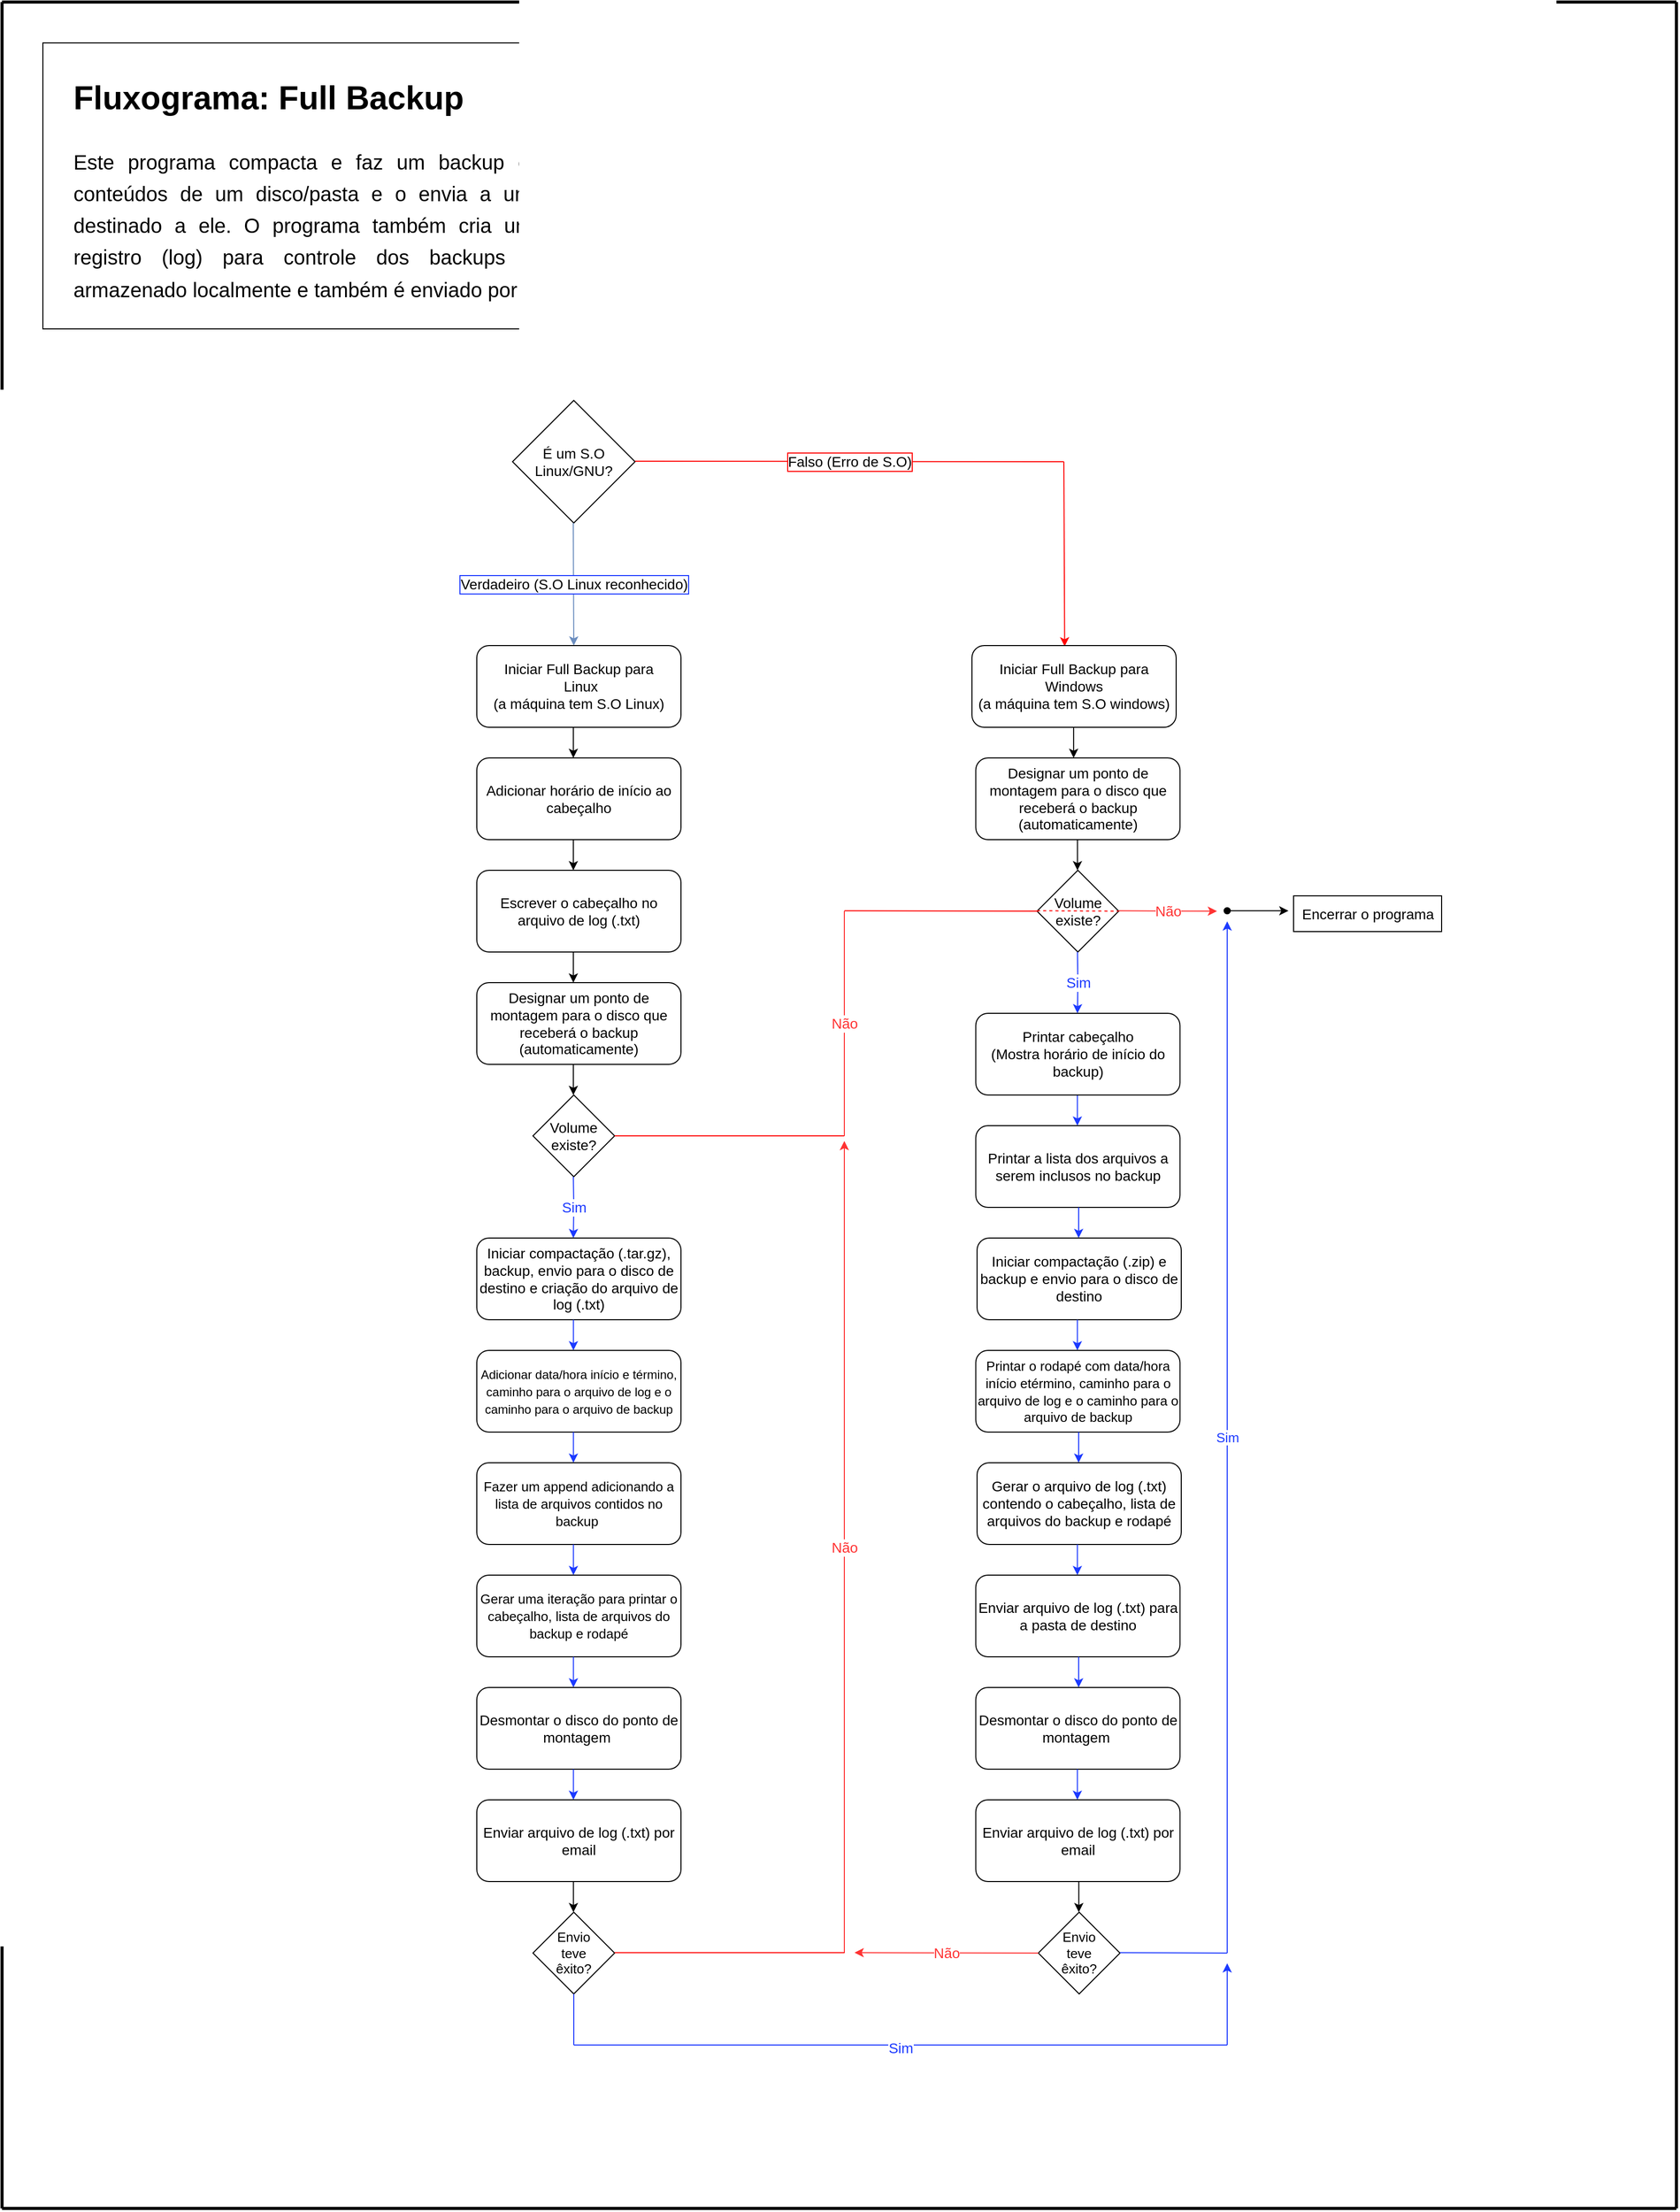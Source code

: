 <mxfile version="16.2.2" type="github">
  <diagram name="Page-1" id="74e2e168-ea6b-b213-b513-2b3c1d86103e">
    <mxGraphModel dx="3282.75" dy="1937" grid="1" gridSize="10" guides="1" tooltips="1" connect="1" arrows="1" fold="1" page="1" pageScale="0.25" pageWidth="827" pageHeight="1169" background="none" math="0" shadow="0">
      <root>
        <mxCell id="0" />
        <mxCell id="1" parent="0" />
        <mxCell id="8A1LIVAIMTnsmKy0dJs--10" value="" style="rhombus;whiteSpace=wrap;html=1;fontSize=14;movable=1;resizable=1;rotatable=1;deletable=1;editable=1;connectable=1;" parent="1" vertex="1">
          <mxGeometry x="-1180" y="-690" width="120" height="120" as="geometry" />
        </mxCell>
        <mxCell id="8A1LIVAIMTnsmKy0dJs--11" value="É um S.O Linux/GNU?" style="text;html=1;strokeColor=none;fillColor=none;align=center;verticalAlign=middle;whiteSpace=wrap;rounded=0;fontSize=14;movable=1;resizable=1;rotatable=1;deletable=1;editable=1;connectable=1;" parent="1" vertex="1">
          <mxGeometry x="-1150" y="-645" width="60" height="30" as="geometry" />
        </mxCell>
        <mxCell id="8A1LIVAIMTnsmKy0dJs--12" value="" style="endArrow=none;html=1;rounded=0;fontSize=14;endFill=0;fillColor=#f8cecc;strokeColor=#FF0000;movable=1;resizable=1;rotatable=1;deletable=1;editable=1;connectable=1;" parent="1" edge="1">
          <mxGeometry relative="1" as="geometry">
            <mxPoint x="-1060" y="-630.5" as="sourcePoint" />
            <mxPoint x="-640" y="-630" as="targetPoint" />
          </mxGeometry>
        </mxCell>
        <mxCell id="8A1LIVAIMTnsmKy0dJs--13" value="Falso (Erro de S.O)" style="edgeLabel;resizable=1;html=1;align=center;verticalAlign=middle;fontSize=14;labelBorderColor=#FF0000;spacingTop=0;spacingBottom=0;spacingLeft=0;movable=1;rotatable=1;deletable=1;editable=1;connectable=1;" parent="8A1LIVAIMTnsmKy0dJs--12" connectable="0" vertex="1">
          <mxGeometry relative="1" as="geometry" />
        </mxCell>
        <mxCell id="8A1LIVAIMTnsmKy0dJs--14" value="" style="endArrow=classic;html=1;rounded=0;fontSize=14;fillColor=#dae8fc;strokeColor=#6c8ebf;movable=1;resizable=1;rotatable=1;deletable=1;editable=1;connectable=1;" parent="1" edge="1">
          <mxGeometry relative="1" as="geometry">
            <mxPoint x="-1120.5" y="-570" as="sourcePoint" />
            <mxPoint x="-1120" y="-450" as="targetPoint" />
          </mxGeometry>
        </mxCell>
        <mxCell id="8A1LIVAIMTnsmKy0dJs--15" value="Verdadeiro (S.O Linux reconhecido)" style="edgeLabel;resizable=1;html=1;align=center;verticalAlign=middle;fontSize=14;labelBorderColor=#1C3AFF;spacingTop=0;spacing=3;movable=1;rotatable=1;deletable=1;editable=1;connectable=1;" parent="8A1LIVAIMTnsmKy0dJs--14" connectable="0" vertex="1">
          <mxGeometry relative="1" as="geometry" />
        </mxCell>
        <mxCell id="8A1LIVAIMTnsmKy0dJs--16" value="" style="endArrow=classic;html=1;rounded=0;fontSize=14;strokeColor=#FF0000;entryX=0.454;entryY=0.01;entryDx=0;entryDy=0;entryPerimeter=0;movable=1;resizable=1;rotatable=1;deletable=1;editable=1;connectable=1;" parent="1" target="8A1LIVAIMTnsmKy0dJs--17" edge="1">
          <mxGeometry width="50" height="50" relative="1" as="geometry">
            <mxPoint x="-640" y="-630" as="sourcePoint" />
            <mxPoint x="-640" y="-510" as="targetPoint" />
          </mxGeometry>
        </mxCell>
        <mxCell id="8A1LIVAIMTnsmKy0dJs--17" value="" style="rounded=1;whiteSpace=wrap;html=1;labelBorderColor=#FF0000;fontSize=14;movable=1;resizable=1;rotatable=1;deletable=1;editable=1;connectable=1;" parent="1" vertex="1">
          <mxGeometry x="-730" y="-450" width="200" height="80" as="geometry" />
        </mxCell>
        <mxCell id="8A1LIVAIMTnsmKy0dJs--19" value="Iniciar Full Backup para Windows &lt;br&gt;(a máquina tem S.O windows)" style="text;html=1;strokeColor=none;fillColor=none;align=center;verticalAlign=middle;whiteSpace=wrap;rounded=0;labelBorderColor=none;fontSize=14;movable=1;resizable=1;rotatable=1;deletable=1;editable=1;connectable=1;" parent="1" vertex="1">
          <mxGeometry x="-730" y="-442.5" width="200" height="65" as="geometry" />
        </mxCell>
        <mxCell id="8A1LIVAIMTnsmKy0dJs--23" value="" style="rounded=1;whiteSpace=wrap;html=1;labelBorderColor=#FF0000;fontSize=14;movable=1;resizable=1;rotatable=1;deletable=1;editable=1;connectable=1;" parent="1" vertex="1">
          <mxGeometry x="-1215" y="-450" width="200" height="80" as="geometry" />
        </mxCell>
        <mxCell id="8A1LIVAIMTnsmKy0dJs--22" value="Iniciar Full Backup para&lt;br&gt;&amp;nbsp;Linux&lt;br&gt;(a máquina tem S.O Linux)" style="text;html=1;strokeColor=none;fillColor=none;align=center;verticalAlign=middle;whiteSpace=wrap;rounded=0;labelBorderColor=none;fontSize=14;movable=1;resizable=1;rotatable=1;deletable=1;editable=1;connectable=1;" parent="1" vertex="1">
          <mxGeometry x="-1230" y="-425" width="230" height="30" as="geometry" />
        </mxCell>
        <mxCell id="8A1LIVAIMTnsmKy0dJs--31" value="Volume existe?" style="rhombus;whiteSpace=wrap;html=1;labelBorderColor=none;fontSize=14;movable=1;resizable=1;rotatable=1;deletable=1;editable=1;connectable=1;" parent="1" vertex="1">
          <mxGeometry x="-666.25" y="-230" width="80" height="80" as="geometry" />
        </mxCell>
        <mxCell id="8A1LIVAIMTnsmKy0dJs--32" value="" style="endArrow=classic;html=1;rounded=0;fontSize=14;strokeColor=#1C3AFF;movable=1;resizable=1;rotatable=1;deletable=1;editable=1;connectable=1;" parent="1" edge="1">
          <mxGeometry width="50" height="50" relative="1" as="geometry">
            <mxPoint x="-626.75" y="-10" as="sourcePoint" />
            <mxPoint x="-626.75" y="20" as="targetPoint" />
          </mxGeometry>
        </mxCell>
        <mxCell id="8A1LIVAIMTnsmKy0dJs--37" value="" style="endArrow=classic;html=1;rounded=0;fontSize=14;strokeColor=#000000;fontColor=#FF0000;startArrow=oval;startFill=1;movable=1;resizable=1;rotatable=1;deletable=1;editable=1;connectable=1;" parent="1" edge="1">
          <mxGeometry width="50" height="50" relative="1" as="geometry">
            <mxPoint x="-480" y="-190.34" as="sourcePoint" />
            <mxPoint x="-420" y="-190.34" as="targetPoint" />
          </mxGeometry>
        </mxCell>
        <mxCell id="8A1LIVAIMTnsmKy0dJs--40" value="" style="rounded=0;whiteSpace=wrap;html=1;labelBorderColor=none;fontSize=14;fontColor=#FF0000;strokeColor=#000000;movable=1;resizable=1;rotatable=1;deletable=1;editable=1;connectable=1;" parent="1" vertex="1">
          <mxGeometry x="-415" y="-205" width="145" height="35" as="geometry" />
        </mxCell>
        <mxCell id="8A1LIVAIMTnsmKy0dJs--41" value="Encerrar o programa" style="text;html=1;strokeColor=none;fillColor=none;align=center;verticalAlign=middle;whiteSpace=wrap;rounded=0;labelBorderColor=none;fontSize=14;fontColor=#000000;movable=1;resizable=1;rotatable=1;deletable=1;editable=1;connectable=1;" parent="1" vertex="1">
          <mxGeometry x="-452.5" y="-205" width="220" height="35" as="geometry" />
        </mxCell>
        <mxCell id="8A1LIVAIMTnsmKy0dJs--42" value="&lt;span style=&quot;color: rgba(0 , 0 , 0 , 0) ; font-family: monospace ; font-size: 0px&quot;&gt;Dde&lt;/span&gt;" style="rounded=1;whiteSpace=wrap;html=1;labelBorderColor=none;fontSize=14;movable=1;resizable=1;rotatable=1;deletable=1;editable=1;connectable=1;" parent="1" vertex="1">
          <mxGeometry x="-726.25" y="-340" width="200" height="80" as="geometry" />
        </mxCell>
        <mxCell id="8A1LIVAIMTnsmKy0dJs--44" value="Designar um ponto de montagem para o disco que receberá o backup (automaticamente)" style="text;html=1;strokeColor=none;fillColor=none;align=center;verticalAlign=middle;whiteSpace=wrap;rounded=0;labelBorderColor=none;fontSize=14;fontColor=#000000;movable=1;resizable=1;rotatable=1;deletable=1;editable=1;connectable=1;" parent="1" vertex="1">
          <mxGeometry x="-721.25" y="-315" width="190" height="30" as="geometry" />
        </mxCell>
        <mxCell id="8A1LIVAIMTnsmKy0dJs--51" value="" style="endArrow=classic;html=1;rounded=0;fontSize=14;fontColor=#FF3333;strokeColor=#FF3333;movable=1;resizable=1;rotatable=1;deletable=1;editable=1;connectable=1;" parent="1" edge="1">
          <mxGeometry relative="1" as="geometry">
            <mxPoint x="-586.25" y="-190.34" as="sourcePoint" />
            <mxPoint x="-490" y="-190" as="targetPoint" />
            <Array as="points" />
          </mxGeometry>
        </mxCell>
        <mxCell id="8A1LIVAIMTnsmKy0dJs--52" value="Não" style="edgeLabel;resizable=1;html=1;align=center;verticalAlign=middle;labelBorderColor=none;fontSize=14;fontColor=#FF3333;strokeColor=#000000;movable=1;rotatable=1;deletable=1;editable=1;connectable=1;" parent="8A1LIVAIMTnsmKy0dJs--51" connectable="0" vertex="1">
          <mxGeometry relative="1" as="geometry" />
        </mxCell>
        <mxCell id="8A1LIVAIMTnsmKy0dJs--55" value="" style="endArrow=classic;html=1;rounded=0;fontSize=14;fontColor=#FF3333;strokeColor=#1C3AFF;movable=1;resizable=1;rotatable=1;deletable=1;editable=1;connectable=1;" parent="1" edge="1">
          <mxGeometry relative="1" as="geometry">
            <mxPoint x="-626.67" y="-150.0" as="sourcePoint" />
            <mxPoint x="-626.67" y="-90" as="targetPoint" />
            <Array as="points">
              <mxPoint x="-626.25" y="-120" />
            </Array>
          </mxGeometry>
        </mxCell>
        <mxCell id="8A1LIVAIMTnsmKy0dJs--56" value="&lt;font color=&quot;#1c3aff&quot;&gt;Sim&lt;/font&gt;" style="edgeLabel;resizable=1;html=1;align=center;verticalAlign=middle;labelBorderColor=none;fontSize=14;fontColor=#FF3333;strokeColor=#000000;movable=1;rotatable=1;deletable=1;editable=1;connectable=1;" parent="8A1LIVAIMTnsmKy0dJs--55" connectable="0" vertex="1">
          <mxGeometry relative="1" as="geometry" />
        </mxCell>
        <mxCell id="8A1LIVAIMTnsmKy0dJs--57" value="" style="rounded=1;whiteSpace=wrap;html=1;labelBorderColor=#FF0000;fontSize=14;movable=1;resizable=1;rotatable=1;deletable=1;editable=1;connectable=1;" parent="1" vertex="1">
          <mxGeometry x="-726.25" y="-90" width="200" height="80" as="geometry" />
        </mxCell>
        <mxCell id="8A1LIVAIMTnsmKy0dJs--58" value="Printar cabeçalho &lt;br&gt;(Mostra horário de início do backup)" style="text;html=1;strokeColor=none;fillColor=none;align=center;verticalAlign=middle;whiteSpace=wrap;rounded=0;labelBorderColor=none;fontSize=14;fontColor=#000000;movable=1;resizable=1;rotatable=1;deletable=1;editable=1;connectable=1;" parent="1" vertex="1">
          <mxGeometry x="-730" y="-65" width="207.5" height="30" as="geometry" />
        </mxCell>
        <mxCell id="8A1LIVAIMTnsmKy0dJs--59" value="" style="rounded=1;whiteSpace=wrap;html=1;labelBorderColor=#FF0000;fontSize=14;movable=1;resizable=1;rotatable=1;deletable=1;editable=1;connectable=1;" parent="1" vertex="1">
          <mxGeometry x="-726.25" y="20" width="200" height="80" as="geometry" />
        </mxCell>
        <mxCell id="8A1LIVAIMTnsmKy0dJs--60" value="Printar a lista dos arquivos a serem inclusos no backup" style="text;html=1;strokeColor=none;fillColor=none;align=center;verticalAlign=middle;whiteSpace=wrap;rounded=0;labelBorderColor=none;fontSize=14;fontColor=#000000;movable=1;resizable=1;rotatable=1;deletable=1;editable=1;connectable=1;" parent="1" vertex="1">
          <mxGeometry x="-730" y="45" width="207.5" height="30" as="geometry" />
        </mxCell>
        <mxCell id="8A1LIVAIMTnsmKy0dJs--61" value="" style="endArrow=classic;html=1;rounded=0;fontSize=14;strokeColor=#000000;movable=1;resizable=1;rotatable=1;deletable=1;editable=1;connectable=1;" parent="1" edge="1">
          <mxGeometry width="50" height="50" relative="1" as="geometry">
            <mxPoint x="-626.67" y="-260" as="sourcePoint" />
            <mxPoint x="-626.67" y="-230" as="targetPoint" />
          </mxGeometry>
        </mxCell>
        <mxCell id="8A1LIVAIMTnsmKy0dJs--62" value="" style="endArrow=classic;html=1;rounded=0;fontSize=14;strokeColor=#1C3AFF;movable=1;resizable=1;rotatable=1;deletable=1;editable=1;connectable=1;" parent="1" edge="1">
          <mxGeometry width="50" height="50" relative="1" as="geometry">
            <mxPoint x="-625.5" y="100" as="sourcePoint" />
            <mxPoint x="-625.5" y="130" as="targetPoint" />
          </mxGeometry>
        </mxCell>
        <mxCell id="8A1LIVAIMTnsmKy0dJs--63" value="" style="rounded=1;whiteSpace=wrap;html=1;labelBorderColor=#FF0000;fontSize=14;movable=1;resizable=1;rotatable=1;deletable=1;editable=1;connectable=1;" parent="1" vertex="1">
          <mxGeometry x="-725" y="130" width="200" height="80" as="geometry" />
        </mxCell>
        <mxCell id="8A1LIVAIMTnsmKy0dJs--64" value="Iniciar compactação (.zip) e backup e envio para o disco de destino" style="text;html=1;strokeColor=none;fillColor=none;align=center;verticalAlign=middle;whiteSpace=wrap;rounded=0;labelBorderColor=none;fontSize=14;fontColor=#000000;movable=1;resizable=1;rotatable=1;deletable=1;editable=1;connectable=1;" parent="1" vertex="1">
          <mxGeometry x="-728.75" y="155" width="207.5" height="30" as="geometry" />
        </mxCell>
        <mxCell id="8A1LIVAIMTnsmKy0dJs--65" value="" style="endArrow=classic;html=1;rounded=0;fontSize=14;strokeColor=#1C3AFF;movable=1;resizable=1;rotatable=1;deletable=1;editable=1;connectable=1;" parent="1" edge="1">
          <mxGeometry width="50" height="50" relative="1" as="geometry">
            <mxPoint x="-626.75" y="210" as="sourcePoint" />
            <mxPoint x="-626.75" y="240" as="targetPoint" />
          </mxGeometry>
        </mxCell>
        <mxCell id="8A1LIVAIMTnsmKy0dJs--66" value="" style="rounded=1;whiteSpace=wrap;html=1;labelBorderColor=#FF0000;fontSize=14;movable=1;resizable=1;rotatable=1;deletable=1;editable=1;connectable=1;" parent="1" vertex="1">
          <mxGeometry x="-726.25" y="240" width="200" height="80" as="geometry" />
        </mxCell>
        <mxCell id="8A1LIVAIMTnsmKy0dJs--67" value="&lt;font style=&quot;font-size: 13px&quot;&gt;Printar o rodapé com data/hora início etérmino, caminho para o arquivo de log e o caminho para o arquivo de backup&lt;/font&gt;" style="text;html=1;strokeColor=none;fillColor=none;align=center;verticalAlign=middle;whiteSpace=wrap;rounded=0;labelBorderColor=none;fontSize=14;fontColor=#000000;movable=1;resizable=1;rotatable=1;deletable=1;editable=1;connectable=1;" parent="1" vertex="1">
          <mxGeometry x="-730" y="265" width="207.5" height="30" as="geometry" />
        </mxCell>
        <mxCell id="8A1LIVAIMTnsmKy0dJs--69" value="" style="endArrow=classic;html=1;rounded=0;fontSize=14;strokeColor=#000000;movable=1;resizable=1;rotatable=1;deletable=1;editable=1;connectable=1;" parent="1" edge="1">
          <mxGeometry width="50" height="50" relative="1" as="geometry">
            <mxPoint x="-630.42" y="-370" as="sourcePoint" />
            <mxPoint x="-630.42" y="-340" as="targetPoint" />
          </mxGeometry>
        </mxCell>
        <mxCell id="8A1LIVAIMTnsmKy0dJs--70" value="" style="endArrow=classic;html=1;rounded=0;fontSize=14;strokeColor=#1C3AFF;movable=1;resizable=1;rotatable=1;deletable=1;editable=1;connectable=1;" parent="1" edge="1">
          <mxGeometry width="50" height="50" relative="1" as="geometry">
            <mxPoint x="-625.5" y="320" as="sourcePoint" />
            <mxPoint x="-625.5" y="350" as="targetPoint" />
          </mxGeometry>
        </mxCell>
        <mxCell id="8A1LIVAIMTnsmKy0dJs--71" value="" style="rounded=1;whiteSpace=wrap;html=1;labelBorderColor=#FF0000;fontSize=14;movable=1;resizable=1;rotatable=1;deletable=1;editable=1;connectable=1;" parent="1" vertex="1">
          <mxGeometry x="-725" y="350" width="200" height="80" as="geometry" />
        </mxCell>
        <mxCell id="8A1LIVAIMTnsmKy0dJs--72" value="Gerar o arquivo de log (.txt) contendo o cabeçalho, lista de arquivos do backup e rodapé" style="text;html=1;strokeColor=none;fillColor=none;align=center;verticalAlign=middle;whiteSpace=wrap;rounded=0;labelBorderColor=none;fontSize=14;fontColor=#000000;movable=1;resizable=1;rotatable=1;deletable=1;editable=1;connectable=1;" parent="1" vertex="1">
          <mxGeometry x="-728.75" y="375" width="207.5" height="30" as="geometry" />
        </mxCell>
        <mxCell id="8A1LIVAIMTnsmKy0dJs--73" value="" style="endArrow=classic;html=1;rounded=0;fontSize=14;strokeColor=#1C3AFF;movable=1;resizable=1;rotatable=1;deletable=1;editable=1;connectable=1;" parent="1" edge="1">
          <mxGeometry width="50" height="50" relative="1" as="geometry">
            <mxPoint x="-626.75" y="430" as="sourcePoint" />
            <mxPoint x="-626.75" y="460" as="targetPoint" />
          </mxGeometry>
        </mxCell>
        <mxCell id="8A1LIVAIMTnsmKy0dJs--75" value="" style="rounded=1;whiteSpace=wrap;html=1;labelBorderColor=#FF0000;fontSize=14;movable=1;resizable=1;rotatable=1;deletable=1;editable=1;connectable=1;" parent="1" vertex="1">
          <mxGeometry x="-726.25" y="460" width="200" height="80" as="geometry" />
        </mxCell>
        <mxCell id="8A1LIVAIMTnsmKy0dJs--76" value="Enviar arquivo de log (.txt) para a pasta de destino" style="text;html=1;strokeColor=none;fillColor=none;align=center;verticalAlign=middle;whiteSpace=wrap;rounded=0;labelBorderColor=none;fontSize=14;fontColor=#000000;movable=1;resizable=1;rotatable=1;deletable=1;editable=1;connectable=1;" parent="1" vertex="1">
          <mxGeometry x="-730" y="485" width="207.5" height="30" as="geometry" />
        </mxCell>
        <mxCell id="8A1LIVAIMTnsmKy0dJs--77" value="" style="endArrow=classic;html=1;rounded=0;fontSize=14;strokeColor=#1C3AFF;movable=1;resizable=1;rotatable=1;deletable=1;editable=1;connectable=1;" parent="1" edge="1">
          <mxGeometry width="50" height="50" relative="1" as="geometry">
            <mxPoint x="-625.5" y="540" as="sourcePoint" />
            <mxPoint x="-625.5" y="570" as="targetPoint" />
          </mxGeometry>
        </mxCell>
        <mxCell id="8A1LIVAIMTnsmKy0dJs--79" value="" style="rounded=1;whiteSpace=wrap;html=1;labelBorderColor=#FF0000;fontSize=14;movable=1;resizable=1;rotatable=1;deletable=1;editable=1;connectable=1;" parent="1" vertex="1">
          <mxGeometry x="-726.25" y="570" width="200" height="80" as="geometry" />
        </mxCell>
        <mxCell id="8A1LIVAIMTnsmKy0dJs--80" value="Desmontar o disco do ponto de montagem&amp;nbsp;" style="text;html=1;strokeColor=none;fillColor=none;align=center;verticalAlign=middle;whiteSpace=wrap;rounded=0;labelBorderColor=none;fontSize=14;fontColor=#000000;movable=1;resizable=1;rotatable=1;deletable=1;editable=1;connectable=1;" parent="1" vertex="1">
          <mxGeometry x="-730" y="595" width="207.5" height="30" as="geometry" />
        </mxCell>
        <mxCell id="8A1LIVAIMTnsmKy0dJs--82" value="" style="endArrow=classic;html=1;rounded=0;fontSize=14;strokeColor=#1C3AFF;movable=1;resizable=1;rotatable=1;deletable=1;editable=1;connectable=1;" parent="1" edge="1">
          <mxGeometry width="50" height="50" relative="1" as="geometry">
            <mxPoint x="-626.75" y="650" as="sourcePoint" />
            <mxPoint x="-626.75" y="680" as="targetPoint" />
          </mxGeometry>
        </mxCell>
        <mxCell id="8A1LIVAIMTnsmKy0dJs--83" value="" style="rounded=1;whiteSpace=wrap;html=1;labelBorderColor=#FF0000;fontSize=14;movable=1;resizable=1;rotatable=1;deletable=1;editable=1;connectable=1;" parent="1" vertex="1">
          <mxGeometry x="-726.25" y="680" width="200" height="80" as="geometry" />
        </mxCell>
        <mxCell id="8A1LIVAIMTnsmKy0dJs--84" value="Enviar arquivo de log (.txt) por email" style="text;html=1;strokeColor=none;fillColor=none;align=center;verticalAlign=middle;whiteSpace=wrap;rounded=0;labelBorderColor=none;fontSize=14;fontColor=#000000;movable=1;resizable=1;rotatable=1;deletable=1;editable=1;connectable=1;" parent="1" vertex="1">
          <mxGeometry x="-730" y="705" width="207.5" height="30" as="geometry" />
        </mxCell>
        <mxCell id="8A1LIVAIMTnsmKy0dJs--88" value="&lt;span style=&quot;color: rgba(0 , 0 , 0 , 0) ; font-family: monospace ; font-size: 0px&quot;&gt;Dde&lt;/span&gt;" style="rounded=1;whiteSpace=wrap;html=1;labelBorderColor=none;fontSize=14;movable=1;resizable=1;rotatable=1;deletable=1;editable=1;connectable=1;" parent="1" vertex="1">
          <mxGeometry x="-1215" y="-340" width="200" height="80" as="geometry" />
        </mxCell>
        <mxCell id="8A1LIVAIMTnsmKy0dJs--89" value="Adicionar horário de início ao cabeçalho" style="text;html=1;strokeColor=none;fillColor=none;align=center;verticalAlign=middle;whiteSpace=wrap;rounded=0;labelBorderColor=none;fontSize=14;fontColor=#000000;movable=1;resizable=1;rotatable=1;deletable=1;editable=1;connectable=1;" parent="1" vertex="1">
          <mxGeometry x="-1210" y="-315" width="190" height="30" as="geometry" />
        </mxCell>
        <mxCell id="8A1LIVAIMTnsmKy0dJs--90" value="" style="endArrow=classic;html=1;rounded=0;fontSize=14;strokeColor=#000000;movable=1;resizable=1;rotatable=1;deletable=1;editable=1;connectable=1;" parent="1" edge="1">
          <mxGeometry width="50" height="50" relative="1" as="geometry">
            <mxPoint x="-1120.42" y="-260" as="sourcePoint" />
            <mxPoint x="-1120.42" y="-230" as="targetPoint" />
          </mxGeometry>
        </mxCell>
        <mxCell id="8A1LIVAIMTnsmKy0dJs--91" value="" style="endArrow=classic;html=1;rounded=0;fontSize=14;strokeColor=#000000;movable=1;resizable=1;rotatable=1;deletable=1;editable=1;connectable=1;" parent="1" edge="1">
          <mxGeometry width="50" height="50" relative="1" as="geometry">
            <mxPoint x="-1120.42" y="-370" as="sourcePoint" />
            <mxPoint x="-1120.42" y="-340" as="targetPoint" />
          </mxGeometry>
        </mxCell>
        <mxCell id="8A1LIVAIMTnsmKy0dJs--93" value="&lt;span style=&quot;color: rgba(0 , 0 , 0 , 0) ; font-family: monospace ; font-size: 0px&quot;&gt;Dde&lt;/span&gt;" style="rounded=1;whiteSpace=wrap;html=1;labelBorderColor=none;fontSize=14;movable=1;resizable=1;rotatable=1;deletable=1;editable=1;connectable=1;" parent="1" vertex="1">
          <mxGeometry x="-1215" y="-230" width="200" height="80" as="geometry" />
        </mxCell>
        <mxCell id="8A1LIVAIMTnsmKy0dJs--94" value="Escrever o cabeçalho no arquivo de log (.txt)" style="text;html=1;strokeColor=none;fillColor=none;align=center;verticalAlign=middle;whiteSpace=wrap;rounded=0;labelBorderColor=none;fontSize=14;fontColor=#000000;movable=1;resizable=1;rotatable=1;deletable=1;editable=1;connectable=1;" parent="1" vertex="1">
          <mxGeometry x="-1210" y="-205" width="190" height="30" as="geometry" />
        </mxCell>
        <mxCell id="8A1LIVAIMTnsmKy0dJs--95" value="" style="endArrow=classic;html=1;rounded=0;fontSize=14;strokeColor=#000000;movable=1;resizable=1;rotatable=1;deletable=1;editable=1;connectable=1;" parent="1" edge="1">
          <mxGeometry width="50" height="50" relative="1" as="geometry">
            <mxPoint x="-1120.42" y="-150" as="sourcePoint" />
            <mxPoint x="-1120.42" y="-120" as="targetPoint" />
          </mxGeometry>
        </mxCell>
        <mxCell id="8A1LIVAIMTnsmKy0dJs--96" value="&lt;span style=&quot;color: rgba(0 , 0 , 0 , 0) ; font-family: monospace ; font-size: 0px&quot;&gt;Dde&lt;/span&gt;" style="rounded=1;whiteSpace=wrap;html=1;labelBorderColor=none;fontSize=14;movable=1;resizable=1;rotatable=1;deletable=1;editable=1;connectable=1;" parent="1" vertex="1">
          <mxGeometry x="-1215" y="-120" width="200" height="80" as="geometry" />
        </mxCell>
        <mxCell id="8A1LIVAIMTnsmKy0dJs--97" value="Designar um ponto de montagem para o disco que receberá o backup (automaticamente)" style="text;html=1;strokeColor=none;fillColor=none;align=center;verticalAlign=middle;whiteSpace=wrap;rounded=0;labelBorderColor=none;fontSize=14;fontColor=#000000;movable=1;resizable=1;rotatable=1;deletable=1;editable=1;connectable=1;" parent="1" vertex="1">
          <mxGeometry x="-1210" y="-95" width="190" height="30" as="geometry" />
        </mxCell>
        <mxCell id="8A1LIVAIMTnsmKy0dJs--98" value="" style="endArrow=classic;html=1;rounded=0;fontSize=14;strokeColor=#000000;movable=1;resizable=1;rotatable=1;deletable=1;editable=1;connectable=1;" parent="1" edge="1">
          <mxGeometry width="50" height="50" relative="1" as="geometry">
            <mxPoint x="-1120.42" y="-40" as="sourcePoint" />
            <mxPoint x="-1120.42" y="-10" as="targetPoint" />
          </mxGeometry>
        </mxCell>
        <mxCell id="8A1LIVAIMTnsmKy0dJs--99" value="Volume existe?" style="rhombus;whiteSpace=wrap;html=1;labelBorderColor=none;fontSize=14;movable=1;resizable=1;rotatable=1;deletable=1;editable=1;connectable=1;" parent="1" vertex="1">
          <mxGeometry x="-1160" y="-10" width="80" height="80" as="geometry" />
        </mxCell>
        <mxCell id="8A1LIVAIMTnsmKy0dJs--100" value="" style="endArrow=classic;html=1;rounded=0;fontSize=14;fontColor=#FF3333;strokeColor=#1C3AFF;movable=1;resizable=1;rotatable=1;deletable=1;editable=1;connectable=1;" parent="1" edge="1">
          <mxGeometry relative="1" as="geometry">
            <mxPoint x="-1120.42" y="70" as="sourcePoint" />
            <mxPoint x="-1120.42" y="130" as="targetPoint" />
            <Array as="points">
              <mxPoint x="-1120" y="100" />
            </Array>
          </mxGeometry>
        </mxCell>
        <mxCell id="8A1LIVAIMTnsmKy0dJs--101" value="&lt;font color=&quot;#1c3aff&quot;&gt;Sim&lt;/font&gt;" style="edgeLabel;resizable=1;html=1;align=center;verticalAlign=middle;labelBorderColor=none;fontSize=14;fontColor=#FF3333;strokeColor=#000000;movable=1;rotatable=1;deletable=1;editable=1;connectable=1;" parent="8A1LIVAIMTnsmKy0dJs--100" connectable="0" vertex="1">
          <mxGeometry relative="1" as="geometry" />
        </mxCell>
        <mxCell id="8A1LIVAIMTnsmKy0dJs--102" value="" style="endArrow=none;html=1;rounded=0;fontSize=14;fontColor=#FF3333;strokeColor=#FF3333;endFill=0;movable=1;resizable=1;rotatable=1;deletable=1;editable=1;connectable=1;" parent="1" edge="1">
          <mxGeometry relative="1" as="geometry">
            <mxPoint x="-855" y="30" as="sourcePoint" />
            <mxPoint x="-855" y="-190" as="targetPoint" />
            <Array as="points" />
          </mxGeometry>
        </mxCell>
        <mxCell id="8A1LIVAIMTnsmKy0dJs--103" value="Não" style="edgeLabel;resizable=1;html=1;align=center;verticalAlign=middle;labelBorderColor=none;fontSize=14;fontColor=#FF3333;strokeColor=#000000;movable=1;rotatable=1;deletable=1;editable=1;connectable=1;" parent="8A1LIVAIMTnsmKy0dJs--102" connectable="0" vertex="1">
          <mxGeometry relative="1" as="geometry" />
        </mxCell>
        <mxCell id="8A1LIVAIMTnsmKy0dJs--104" value="" style="endArrow=none;html=1;rounded=0;fontSize=12;fontColor=#000000;strokeColor=#FF0000;movable=1;resizable=1;rotatable=1;deletable=1;editable=1;connectable=1;" parent="1" edge="1">
          <mxGeometry width="50" height="50" relative="1" as="geometry">
            <mxPoint x="-1080" y="30" as="sourcePoint" />
            <mxPoint x="-855" y="30" as="targetPoint" />
          </mxGeometry>
        </mxCell>
        <mxCell id="8A1LIVAIMTnsmKy0dJs--105" value="" style="endArrow=none;html=1;rounded=0;fontSize=12;fontColor=#000000;strokeColor=#FF0000;movable=1;resizable=1;rotatable=1;deletable=1;editable=1;connectable=1;" parent="1" edge="1">
          <mxGeometry width="50" height="50" relative="1" as="geometry">
            <mxPoint x="-855" y="-190.42" as="sourcePoint" />
            <mxPoint x="-665" y="-190" as="targetPoint" />
          </mxGeometry>
        </mxCell>
        <mxCell id="8A1LIVAIMTnsmKy0dJs--106" value="" style="endArrow=none;dashed=1;html=1;rounded=0;fontSize=12;fontColor=#000000;strokeColor=#FF0000;entryX=1;entryY=0.5;entryDx=0;entryDy=0;movable=1;resizable=1;rotatable=1;deletable=1;editable=1;connectable=1;" parent="1" target="8A1LIVAIMTnsmKy0dJs--31" edge="1">
          <mxGeometry width="50" height="50" relative="1" as="geometry">
            <mxPoint x="-666.25" y="-190.42" as="sourcePoint" />
            <mxPoint x="-596.25" y="-190.42" as="targetPoint" />
          </mxGeometry>
        </mxCell>
        <mxCell id="8A1LIVAIMTnsmKy0dJs--107" value="" style="rounded=1;whiteSpace=wrap;html=1;labelBorderColor=#FF0000;fontSize=14;movable=1;resizable=1;rotatable=1;deletable=1;editable=1;connectable=1;" parent="1" vertex="1">
          <mxGeometry x="-1215" y="130" width="200" height="80" as="geometry" />
        </mxCell>
        <mxCell id="8A1LIVAIMTnsmKy0dJs--108" value="Iniciar compactação (.tar.gz), backup, envio para o disco de destino e criação do arquivo de log (.txt)" style="text;html=1;strokeColor=none;fillColor=none;align=center;verticalAlign=middle;whiteSpace=wrap;rounded=0;labelBorderColor=none;fontSize=14;fontColor=#000000;movable=1;resizable=1;rotatable=1;deletable=1;editable=1;connectable=1;" parent="1" vertex="1">
          <mxGeometry x="-1218.75" y="155" width="207.5" height="30" as="geometry" />
        </mxCell>
        <mxCell id="8A1LIVAIMTnsmKy0dJs--109" value="" style="endArrow=classic;html=1;rounded=0;fontSize=14;strokeColor=#1C3AFF;movable=1;resizable=1;rotatable=1;deletable=1;editable=1;connectable=1;" parent="1" edge="1">
          <mxGeometry width="50" height="50" relative="1" as="geometry">
            <mxPoint x="-1120.34" y="210" as="sourcePoint" />
            <mxPoint x="-1120.34" y="240" as="targetPoint" />
          </mxGeometry>
        </mxCell>
        <mxCell id="8A1LIVAIMTnsmKy0dJs--110" value="" style="rounded=1;whiteSpace=wrap;html=1;labelBorderColor=#FF0000;fontSize=14;movable=1;resizable=1;rotatable=1;deletable=1;editable=1;connectable=1;" parent="1" vertex="1">
          <mxGeometry x="-1215" y="240" width="200" height="80" as="geometry" />
        </mxCell>
        <mxCell id="8A1LIVAIMTnsmKy0dJs--111" value="&lt;font style=&quot;font-size: 12px&quot;&gt;Adicionar data/hora início e término, caminho para o arquivo de log e o caminho para o arquivo de backup&lt;/font&gt;" style="text;html=1;strokeColor=none;fillColor=none;align=center;verticalAlign=middle;whiteSpace=wrap;rounded=0;labelBorderColor=none;fontSize=14;fontColor=#000000;movable=1;resizable=1;rotatable=1;deletable=1;editable=1;connectable=1;" parent="1" vertex="1">
          <mxGeometry x="-1218.75" y="265" width="207.5" height="30" as="geometry" />
        </mxCell>
        <mxCell id="8A1LIVAIMTnsmKy0dJs--112" value="" style="endArrow=classic;html=1;rounded=0;fontSize=14;strokeColor=#1C3AFF;movable=1;resizable=1;rotatable=1;deletable=1;editable=1;connectable=1;" parent="1" edge="1">
          <mxGeometry width="50" height="50" relative="1" as="geometry">
            <mxPoint x="-1120.34" y="320" as="sourcePoint" />
            <mxPoint x="-1120.34" y="350" as="targetPoint" />
          </mxGeometry>
        </mxCell>
        <mxCell id="8A1LIVAIMTnsmKy0dJs--114" value="" style="rounded=1;whiteSpace=wrap;html=1;labelBorderColor=#FF0000;fontSize=14;movable=1;resizable=1;rotatable=1;deletable=1;editable=1;connectable=1;" parent="1" vertex="1">
          <mxGeometry x="-1215" y="350" width="200" height="80" as="geometry" />
        </mxCell>
        <mxCell id="8A1LIVAIMTnsmKy0dJs--115" value="&lt;font style=&quot;font-size: 13px&quot;&gt;Fazer um append adicionando a lista de arquivos contidos no backup&amp;nbsp;&lt;/font&gt;" style="text;html=1;strokeColor=none;fillColor=none;align=center;verticalAlign=middle;whiteSpace=wrap;rounded=0;labelBorderColor=none;fontSize=14;fontColor=#000000;movable=1;resizable=1;rotatable=1;deletable=1;editable=1;connectable=1;" parent="1" vertex="1">
          <mxGeometry x="-1218.75" y="375" width="207.5" height="30" as="geometry" />
        </mxCell>
        <mxCell id="8A1LIVAIMTnsmKy0dJs--116" value="" style="endArrow=classic;html=1;rounded=0;fontSize=14;strokeColor=#1C3AFF;movable=1;resizable=1;rotatable=1;deletable=1;editable=1;connectable=1;" parent="1" edge="1">
          <mxGeometry width="50" height="50" relative="1" as="geometry">
            <mxPoint x="-1120.34" y="430" as="sourcePoint" />
            <mxPoint x="-1120.34" y="460" as="targetPoint" />
          </mxGeometry>
        </mxCell>
        <mxCell id="8A1LIVAIMTnsmKy0dJs--117" value="" style="rounded=1;whiteSpace=wrap;html=1;labelBorderColor=#FF0000;fontSize=14;movable=1;resizable=1;rotatable=1;deletable=1;editable=1;connectable=1;" parent="1" vertex="1">
          <mxGeometry x="-1215" y="460" width="200" height="80" as="geometry" />
        </mxCell>
        <mxCell id="8A1LIVAIMTnsmKy0dJs--118" value="&lt;font style=&quot;font-size: 13px&quot;&gt;Gerar uma iteração para printar o cabeçalho, lista de arquivos do backup e rodapé&lt;/font&gt;" style="text;html=1;strokeColor=none;fillColor=none;align=center;verticalAlign=middle;whiteSpace=wrap;rounded=0;labelBorderColor=none;fontSize=14;fontColor=#000000;movable=1;resizable=1;rotatable=1;deletable=1;editable=1;connectable=1;" parent="1" vertex="1">
          <mxGeometry x="-1218.75" y="485" width="207.5" height="30" as="geometry" />
        </mxCell>
        <mxCell id="8A1LIVAIMTnsmKy0dJs--119" value="" style="endArrow=classic;html=1;rounded=0;fontSize=14;strokeColor=#1C3AFF;movable=1;resizable=1;rotatable=1;deletable=1;editable=1;connectable=1;" parent="1" edge="1">
          <mxGeometry width="50" height="50" relative="1" as="geometry">
            <mxPoint x="-1120.34" y="540" as="sourcePoint" />
            <mxPoint x="-1120.34" y="570" as="targetPoint" />
          </mxGeometry>
        </mxCell>
        <mxCell id="8A1LIVAIMTnsmKy0dJs--120" value="" style="rounded=1;whiteSpace=wrap;html=1;labelBorderColor=#FF0000;fontSize=14;movable=1;resizable=1;rotatable=1;deletable=1;editable=1;connectable=1;" parent="1" vertex="1">
          <mxGeometry x="-1215" y="570" width="200" height="80" as="geometry" />
        </mxCell>
        <mxCell id="8A1LIVAIMTnsmKy0dJs--121" value="Desmontar o disco do ponto de montagem&amp;nbsp;" style="text;html=1;strokeColor=none;fillColor=none;align=center;verticalAlign=middle;whiteSpace=wrap;rounded=0;labelBorderColor=none;fontSize=14;fontColor=#000000;movable=1;resizable=1;rotatable=1;deletable=1;editable=1;connectable=1;" parent="1" vertex="1">
          <mxGeometry x="-1218.75" y="595" width="207.5" height="30" as="geometry" />
        </mxCell>
        <mxCell id="8A1LIVAIMTnsmKy0dJs--122" value="" style="endArrow=classic;html=1;rounded=0;fontSize=14;strokeColor=#1C3AFF;movable=1;resizable=1;rotatable=1;deletable=1;editable=1;connectable=1;" parent="1" edge="1">
          <mxGeometry width="50" height="50" relative="1" as="geometry">
            <mxPoint x="-1120.34" y="650" as="sourcePoint" />
            <mxPoint x="-1120.34" y="680" as="targetPoint" />
          </mxGeometry>
        </mxCell>
        <mxCell id="8A1LIVAIMTnsmKy0dJs--123" value="" style="rounded=1;whiteSpace=wrap;html=1;labelBorderColor=#FF0000;fontSize=14;movable=1;resizable=1;rotatable=1;deletable=1;editable=1;connectable=1;" parent="1" vertex="1">
          <mxGeometry x="-1215" y="680" width="200" height="80" as="geometry" />
        </mxCell>
        <mxCell id="8A1LIVAIMTnsmKy0dJs--124" value="Enviar arquivo de log (.txt) por email" style="text;html=1;strokeColor=none;fillColor=none;align=center;verticalAlign=middle;whiteSpace=wrap;rounded=0;labelBorderColor=none;fontSize=14;fontColor=#000000;movable=1;resizable=1;rotatable=1;deletable=1;editable=1;connectable=1;" parent="1" vertex="1">
          <mxGeometry x="-1218.75" y="705" width="207.5" height="30" as="geometry" />
        </mxCell>
        <mxCell id="8A1LIVAIMTnsmKy0dJs--125" value="" style="rhombus;whiteSpace=wrap;html=1;labelBorderColor=none;fontSize=13;fontColor=#000000;strokeColor=#000000;movable=1;resizable=1;rotatable=1;deletable=1;editable=1;connectable=1;" parent="1" vertex="1">
          <mxGeometry x="-1160" y="790" width="80" height="80" as="geometry" />
        </mxCell>
        <mxCell id="8A1LIVAIMTnsmKy0dJs--126" value="" style="endArrow=classic;html=1;rounded=0;fontSize=14;strokeColor=#000000;movable=1;resizable=1;rotatable=1;deletable=1;editable=1;connectable=1;" parent="1" edge="1">
          <mxGeometry width="50" height="50" relative="1" as="geometry">
            <mxPoint x="-1120.34" y="760" as="sourcePoint" />
            <mxPoint x="-1120.34" y="790" as="targetPoint" />
          </mxGeometry>
        </mxCell>
        <mxCell id="8A1LIVAIMTnsmKy0dJs--127" value="Envio teve êxito?" style="text;html=1;strokeColor=none;fillColor=none;align=center;verticalAlign=middle;whiteSpace=wrap;rounded=0;labelBorderColor=none;fontSize=13;fontColor=#000000;movable=1;resizable=1;rotatable=1;deletable=1;editable=1;connectable=1;" parent="1" vertex="1">
          <mxGeometry x="-1150" y="815" width="60" height="30" as="geometry" />
        </mxCell>
        <mxCell id="8A1LIVAIMTnsmKy0dJs--128" value="" style="endArrow=classic;html=1;rounded=0;fontSize=14;fontColor=#FF3333;strokeColor=#FF3333;endFill=1;movable=1;resizable=1;rotatable=1;deletable=1;editable=1;connectable=1;" parent="1" edge="1">
          <mxGeometry relative="1" as="geometry">
            <mxPoint x="-855" y="830" as="sourcePoint" />
            <mxPoint x="-855" y="35" as="targetPoint" />
            <Array as="points" />
          </mxGeometry>
        </mxCell>
        <mxCell id="8A1LIVAIMTnsmKy0dJs--129" value="Não" style="edgeLabel;resizable=1;html=1;align=center;verticalAlign=middle;labelBorderColor=none;fontSize=14;fontColor=#FF3333;strokeColor=#000000;movable=1;rotatable=1;deletable=1;editable=1;connectable=1;" parent="8A1LIVAIMTnsmKy0dJs--128" connectable="0" vertex="1">
          <mxGeometry relative="1" as="geometry" />
        </mxCell>
        <mxCell id="8A1LIVAIMTnsmKy0dJs--130" value="" style="endArrow=none;html=1;rounded=0;fontSize=12;fontColor=#000000;strokeColor=#FF0000;movable=1;resizable=1;rotatable=1;deletable=1;editable=1;connectable=1;" parent="1" edge="1">
          <mxGeometry width="50" height="50" relative="1" as="geometry">
            <mxPoint x="-1080" y="829.58" as="sourcePoint" />
            <mxPoint x="-855" y="829.58" as="targetPoint" />
          </mxGeometry>
        </mxCell>
        <mxCell id="8A1LIVAIMTnsmKy0dJs--131" value="" style="rhombus;whiteSpace=wrap;html=1;labelBorderColor=none;fontSize=13;fontColor=#000000;strokeColor=#000000;movable=1;resizable=1;rotatable=1;deletable=1;editable=1;connectable=1;" parent="1" vertex="1">
          <mxGeometry x="-665" y="790" width="80" height="80" as="geometry" />
        </mxCell>
        <mxCell id="8A1LIVAIMTnsmKy0dJs--132" value="" style="endArrow=classic;html=1;rounded=0;fontSize=14;strokeColor=#000000;movable=1;resizable=1;rotatable=1;deletable=1;editable=1;connectable=1;" parent="1" edge="1">
          <mxGeometry width="50" height="50" relative="1" as="geometry">
            <mxPoint x="-625.34" y="760" as="sourcePoint" />
            <mxPoint x="-625.34" y="790" as="targetPoint" />
          </mxGeometry>
        </mxCell>
        <mxCell id="8A1LIVAIMTnsmKy0dJs--133" value="Envio teve êxito?" style="text;html=1;strokeColor=none;fillColor=none;align=center;verticalAlign=middle;whiteSpace=wrap;rounded=0;labelBorderColor=none;fontSize=13;fontColor=#000000;movable=1;resizable=1;rotatable=1;deletable=1;editable=1;connectable=1;" parent="1" vertex="1">
          <mxGeometry x="-655" y="815" width="60" height="30" as="geometry" />
        </mxCell>
        <mxCell id="8A1LIVAIMTnsmKy0dJs--134" value="" style="endArrow=classic;html=1;rounded=0;fontSize=14;fontColor=#FF3333;strokeColor=#FF3333;exitX=0;exitY=0.5;exitDx=0;exitDy=0;movable=1;resizable=1;rotatable=1;deletable=1;editable=1;connectable=1;" parent="1" source="8A1LIVAIMTnsmKy0dJs--131" edge="1">
          <mxGeometry relative="1" as="geometry">
            <mxPoint x="-695" y="829.58" as="sourcePoint" />
            <mxPoint x="-845" y="829.58" as="targetPoint" />
            <Array as="points" />
          </mxGeometry>
        </mxCell>
        <mxCell id="8A1LIVAIMTnsmKy0dJs--135" value="Não" style="edgeLabel;resizable=1;html=1;align=center;verticalAlign=middle;labelBorderColor=none;fontSize=14;fontColor=#FF3333;strokeColor=#000000;movable=1;rotatable=1;deletable=1;editable=1;connectable=1;" parent="8A1LIVAIMTnsmKy0dJs--134" connectable="0" vertex="1">
          <mxGeometry relative="1" as="geometry" />
        </mxCell>
        <mxCell id="8A1LIVAIMTnsmKy0dJs--140" value="" style="rounded=0;whiteSpace=wrap;html=1;labelBorderColor=none;fontSize=13;fontColor=#1C3AFF;strokeColor=#000000;movable=1;resizable=1;rotatable=1;deletable=1;editable=1;connectable=1;" parent="1" vertex="1">
          <mxGeometry x="-1640" y="-1040" width="620" height="280" as="geometry" />
        </mxCell>
        <mxCell id="8A1LIVAIMTnsmKy0dJs--137" value="" style="endArrow=classic;html=1;rounded=0;fontSize=13;fontColor=#000000;strokeColor=#1C3AFF;movable=1;resizable=1;rotatable=1;deletable=1;editable=1;connectable=1;" parent="1" edge="1">
          <mxGeometry relative="1" as="geometry">
            <mxPoint x="-480" y="830" as="sourcePoint" />
            <mxPoint x="-480" y="-180" as="targetPoint" />
          </mxGeometry>
        </mxCell>
        <mxCell id="8A1LIVAIMTnsmKy0dJs--138" value="&lt;font color=&quot;#1c3aff&quot;&gt;Sim&lt;/font&gt;" style="edgeLabel;resizable=1;html=1;align=center;verticalAlign=middle;labelBorderColor=none;fontSize=13;fontColor=#000000;strokeColor=#000000;movable=1;rotatable=1;deletable=1;editable=1;connectable=1;" parent="8A1LIVAIMTnsmKy0dJs--137" connectable="0" vertex="1">
          <mxGeometry relative="1" as="geometry" />
        </mxCell>
        <mxCell id="8A1LIVAIMTnsmKy0dJs--139" value="" style="endArrow=none;html=1;rounded=0;fontSize=13;fontColor=#1C3AFF;strokeColor=#1C3AFF;movable=1;resizable=1;rotatable=1;deletable=1;editable=1;connectable=1;" parent="1" edge="1">
          <mxGeometry width="50" height="50" relative="1" as="geometry">
            <mxPoint x="-585" y="829.66" as="sourcePoint" />
            <mxPoint x="-480" y="830" as="targetPoint" />
          </mxGeometry>
        </mxCell>
        <mxCell id="8A1LIVAIMTnsmKy0dJs--141" value="&lt;h1 style=&quot;color: rgb(0 , 0 , 0)&quot;&gt;&lt;font style=&quot;font-size: 32px&quot;&gt;Fluxograma: Full Backup&amp;nbsp;&lt;/font&gt;&lt;/h1&gt;&lt;h1&gt;&lt;p style=&quot;color: rgb(0 , 0 , 0) ; font-weight: 400 ; text-align: justify&quot;&gt;&lt;font style=&quot;font-size: 20px&quot;&gt;Este programa compacta e faz um backup completo dos conteúdos de um disco/pasta e o envia a um disco/pasta destinado a ele. O programa também cria um arquivo de registro (log) para controle dos backups o qual fica armazenado localmente e também é enviado por email.&lt;/font&gt;&lt;/p&gt;&lt;/h1&gt;" style="text;html=1;strokeColor=none;fillColor=none;spacing=5;spacingTop=-20;whiteSpace=wrap;overflow=hidden;rounded=0;labelBorderColor=none;fontSize=13;fontColor=#1C3AFF;movable=1;resizable=1;rotatable=1;deletable=1;editable=1;connectable=1;" parent="1" vertex="1">
          <mxGeometry x="-1615" y="-1012.5" width="570" height="225" as="geometry" />
        </mxCell>
        <mxCell id="8A1LIVAIMTnsmKy0dJs--144" value="" style="endArrow=none;html=1;rounded=0;fontSize=13;fontColor=#1C3AFF;strokeColor=#000000;strokeWidth=3;movable=1;resizable=1;rotatable=1;deletable=1;editable=1;connectable=1;" parent="1" edge="1">
          <mxGeometry width="50" height="50" relative="1" as="geometry">
            <mxPoint x="-1680" y="1080" as="sourcePoint" />
            <mxPoint x="-1680" y="-1080" as="targetPoint" />
          </mxGeometry>
        </mxCell>
        <mxCell id="8A1LIVAIMTnsmKy0dJs--145" value="" style="endArrow=none;html=1;rounded=0;fontSize=13;fontColor=#1C3AFF;strokeColor=#000000;strokeWidth=3;movable=1;resizable=1;rotatable=1;deletable=1;editable=1;connectable=1;" parent="1" edge="1">
          <mxGeometry width="50" height="50" relative="1" as="geometry">
            <mxPoint x="-40" y="1080" as="sourcePoint" />
            <mxPoint x="-40" y="-1080" as="targetPoint" />
          </mxGeometry>
        </mxCell>
        <mxCell id="8A1LIVAIMTnsmKy0dJs--146" value="" style="endArrow=none;html=1;rounded=0;fontSize=13;fontColor=#1C3AFF;strokeColor=#000000;strokeWidth=3;movable=1;resizable=1;rotatable=1;deletable=1;editable=1;connectable=1;" parent="1" edge="1">
          <mxGeometry width="50" height="50" relative="1" as="geometry">
            <mxPoint x="-1680" y="1080" as="sourcePoint" />
            <mxPoint x="-40" y="1080" as="targetPoint" />
          </mxGeometry>
        </mxCell>
        <mxCell id="8A1LIVAIMTnsmKy0dJs--147" value="" style="endArrow=none;html=1;rounded=0;fontSize=13;fontColor=#1C3AFF;strokeColor=#000000;strokeWidth=3;movable=1;resizable=1;rotatable=1;deletable=1;editable=1;connectable=1;" parent="1" edge="1">
          <mxGeometry width="50" height="50" relative="1" as="geometry">
            <mxPoint x="-1680" y="-1080" as="sourcePoint" />
            <mxPoint x="-40" y="-1080" as="targetPoint" />
          </mxGeometry>
        </mxCell>
        <mxCell id="K6lmHyNTvQBsOgyEL-OK-1" value="" style="endArrow=none;html=1;rounded=0;fontSize=20;fontColor=#1C3AFF;strokeColor=#1C3AFF;strokeWidth=1;endFill=0;movable=1;resizable=1;rotatable=1;deletable=1;editable=1;connectable=1;" parent="1" edge="1">
          <mxGeometry relative="1" as="geometry">
            <mxPoint x="-1120" y="920" as="sourcePoint" />
            <mxPoint x="-480" y="920" as="targetPoint" />
          </mxGeometry>
        </mxCell>
        <mxCell id="K6lmHyNTvQBsOgyEL-OK-2" value="&lt;font style=&quot;font-size: 14px&quot;&gt;Sim&lt;br&gt;&lt;/font&gt;" style="edgeLabel;resizable=1;html=1;align=center;verticalAlign=middle;labelBorderColor=none;fontSize=20;fontColor=#1C3AFF;strokeColor=#000000;movable=1;rotatable=1;deletable=1;editable=1;connectable=1;" parent="K6lmHyNTvQBsOgyEL-OK-1" connectable="0" vertex="1">
          <mxGeometry relative="1" as="geometry" />
        </mxCell>
        <mxCell id="K6lmHyNTvQBsOgyEL-OK-3" value="" style="endArrow=none;html=1;rounded=0;fontSize=14;fontColor=#1C3AFF;strokeColor=#1C3AFF;strokeWidth=1;entryX=0.5;entryY=1;entryDx=0;entryDy=0;movable=1;resizable=1;rotatable=1;deletable=1;editable=1;connectable=1;" parent="1" target="8A1LIVAIMTnsmKy0dJs--125" edge="1">
          <mxGeometry width="50" height="50" relative="1" as="geometry">
            <mxPoint x="-1120" y="920" as="sourcePoint" />
            <mxPoint x="-1070" y="870" as="targetPoint" />
          </mxGeometry>
        </mxCell>
        <mxCell id="K6lmHyNTvQBsOgyEL-OK-4" value="" style="endArrow=classic;html=1;rounded=0;fontSize=14;fontColor=#1C3AFF;strokeColor=#1C3AFF;strokeWidth=1;movable=1;resizable=1;rotatable=1;deletable=1;editable=1;connectable=1;" parent="1" edge="1">
          <mxGeometry width="50" height="50" relative="1" as="geometry">
            <mxPoint x="-480" y="920" as="sourcePoint" />
            <mxPoint x="-480" y="840" as="targetPoint" />
          </mxGeometry>
        </mxCell>
      </root>
    </mxGraphModel>
  </diagram>
</mxfile>
